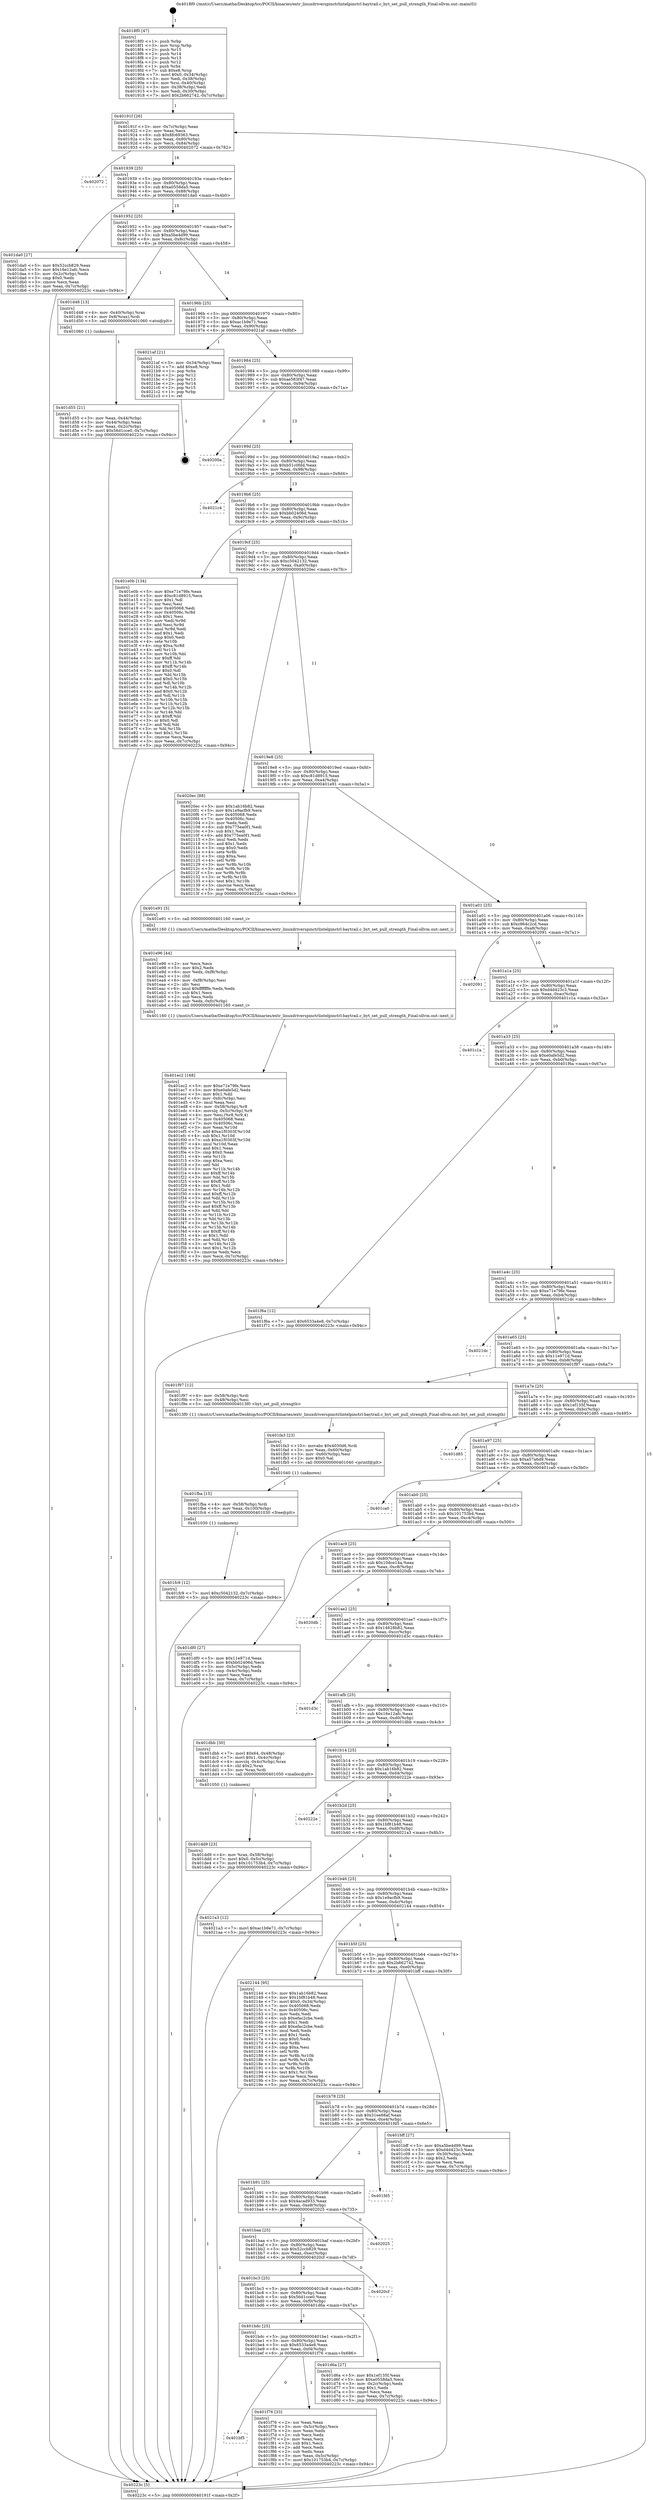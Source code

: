 digraph "0x4018f0" {
  label = "0x4018f0 (/mnt/c/Users/mathe/Desktop/tcc/POCII/binaries/extr_linuxdriverspinctrlintelpinctrl-baytrail.c_byt_set_pull_strength_Final-ollvm.out::main(0))"
  labelloc = "t"
  node[shape=record]

  Entry [label="",width=0.3,height=0.3,shape=circle,fillcolor=black,style=filled]
  "0x40191f" [label="{
     0x40191f [26]\l
     | [instrs]\l
     &nbsp;&nbsp;0x40191f \<+3\>: mov -0x7c(%rbp),%eax\l
     &nbsp;&nbsp;0x401922 \<+2\>: mov %eax,%ecx\l
     &nbsp;&nbsp;0x401924 \<+6\>: sub $0x8fc69363,%ecx\l
     &nbsp;&nbsp;0x40192a \<+3\>: mov %eax,-0x80(%rbp)\l
     &nbsp;&nbsp;0x40192d \<+6\>: mov %ecx,-0x84(%rbp)\l
     &nbsp;&nbsp;0x401933 \<+6\>: je 0000000000402072 \<main+0x782\>\l
  }"]
  "0x402072" [label="{
     0x402072\l
  }", style=dashed]
  "0x401939" [label="{
     0x401939 [25]\l
     | [instrs]\l
     &nbsp;&nbsp;0x401939 \<+5\>: jmp 000000000040193e \<main+0x4e\>\l
     &nbsp;&nbsp;0x40193e \<+3\>: mov -0x80(%rbp),%eax\l
     &nbsp;&nbsp;0x401941 \<+5\>: sub $0xa0558da5,%eax\l
     &nbsp;&nbsp;0x401946 \<+6\>: mov %eax,-0x88(%rbp)\l
     &nbsp;&nbsp;0x40194c \<+6\>: je 0000000000401da0 \<main+0x4b0\>\l
  }"]
  Exit [label="",width=0.3,height=0.3,shape=circle,fillcolor=black,style=filled,peripheries=2]
  "0x401da0" [label="{
     0x401da0 [27]\l
     | [instrs]\l
     &nbsp;&nbsp;0x401da0 \<+5\>: mov $0x52ccb829,%eax\l
     &nbsp;&nbsp;0x401da5 \<+5\>: mov $0x16e12afc,%ecx\l
     &nbsp;&nbsp;0x401daa \<+3\>: mov -0x2c(%rbp),%edx\l
     &nbsp;&nbsp;0x401dad \<+3\>: cmp $0x0,%edx\l
     &nbsp;&nbsp;0x401db0 \<+3\>: cmove %ecx,%eax\l
     &nbsp;&nbsp;0x401db3 \<+3\>: mov %eax,-0x7c(%rbp)\l
     &nbsp;&nbsp;0x401db6 \<+5\>: jmp 000000000040223c \<main+0x94c\>\l
  }"]
  "0x401952" [label="{
     0x401952 [25]\l
     | [instrs]\l
     &nbsp;&nbsp;0x401952 \<+5\>: jmp 0000000000401957 \<main+0x67\>\l
     &nbsp;&nbsp;0x401957 \<+3\>: mov -0x80(%rbp),%eax\l
     &nbsp;&nbsp;0x40195a \<+5\>: sub $0xa5be4d99,%eax\l
     &nbsp;&nbsp;0x40195f \<+6\>: mov %eax,-0x8c(%rbp)\l
     &nbsp;&nbsp;0x401965 \<+6\>: je 0000000000401d48 \<main+0x458\>\l
  }"]
  "0x401fc9" [label="{
     0x401fc9 [12]\l
     | [instrs]\l
     &nbsp;&nbsp;0x401fc9 \<+7\>: movl $0xc5042132,-0x7c(%rbp)\l
     &nbsp;&nbsp;0x401fd0 \<+5\>: jmp 000000000040223c \<main+0x94c\>\l
  }"]
  "0x401d48" [label="{
     0x401d48 [13]\l
     | [instrs]\l
     &nbsp;&nbsp;0x401d48 \<+4\>: mov -0x40(%rbp),%rax\l
     &nbsp;&nbsp;0x401d4c \<+4\>: mov 0x8(%rax),%rdi\l
     &nbsp;&nbsp;0x401d50 \<+5\>: call 0000000000401060 \<atoi@plt\>\l
     | [calls]\l
     &nbsp;&nbsp;0x401060 \{1\} (unknown)\l
  }"]
  "0x40196b" [label="{
     0x40196b [25]\l
     | [instrs]\l
     &nbsp;&nbsp;0x40196b \<+5\>: jmp 0000000000401970 \<main+0x80\>\l
     &nbsp;&nbsp;0x401970 \<+3\>: mov -0x80(%rbp),%eax\l
     &nbsp;&nbsp;0x401973 \<+5\>: sub $0xac1b9e71,%eax\l
     &nbsp;&nbsp;0x401978 \<+6\>: mov %eax,-0x90(%rbp)\l
     &nbsp;&nbsp;0x40197e \<+6\>: je 00000000004021af \<main+0x8bf\>\l
  }"]
  "0x401fba" [label="{
     0x401fba [15]\l
     | [instrs]\l
     &nbsp;&nbsp;0x401fba \<+4\>: mov -0x58(%rbp),%rdi\l
     &nbsp;&nbsp;0x401fbe \<+6\>: mov %eax,-0x100(%rbp)\l
     &nbsp;&nbsp;0x401fc4 \<+5\>: call 0000000000401030 \<free@plt\>\l
     | [calls]\l
     &nbsp;&nbsp;0x401030 \{1\} (unknown)\l
  }"]
  "0x4021af" [label="{
     0x4021af [21]\l
     | [instrs]\l
     &nbsp;&nbsp;0x4021af \<+3\>: mov -0x34(%rbp),%eax\l
     &nbsp;&nbsp;0x4021b2 \<+7\>: add $0xe8,%rsp\l
     &nbsp;&nbsp;0x4021b9 \<+1\>: pop %rbx\l
     &nbsp;&nbsp;0x4021ba \<+2\>: pop %r12\l
     &nbsp;&nbsp;0x4021bc \<+2\>: pop %r13\l
     &nbsp;&nbsp;0x4021be \<+2\>: pop %r14\l
     &nbsp;&nbsp;0x4021c0 \<+2\>: pop %r15\l
     &nbsp;&nbsp;0x4021c2 \<+1\>: pop %rbp\l
     &nbsp;&nbsp;0x4021c3 \<+1\>: ret\l
  }"]
  "0x401984" [label="{
     0x401984 [25]\l
     | [instrs]\l
     &nbsp;&nbsp;0x401984 \<+5\>: jmp 0000000000401989 \<main+0x99\>\l
     &nbsp;&nbsp;0x401989 \<+3\>: mov -0x80(%rbp),%eax\l
     &nbsp;&nbsp;0x40198c \<+5\>: sub $0xae583f47,%eax\l
     &nbsp;&nbsp;0x401991 \<+6\>: mov %eax,-0x94(%rbp)\l
     &nbsp;&nbsp;0x401997 \<+6\>: je 000000000040200a \<main+0x71a\>\l
  }"]
  "0x401fa3" [label="{
     0x401fa3 [23]\l
     | [instrs]\l
     &nbsp;&nbsp;0x401fa3 \<+10\>: movabs $0x4030d6,%rdi\l
     &nbsp;&nbsp;0x401fad \<+3\>: mov %eax,-0x60(%rbp)\l
     &nbsp;&nbsp;0x401fb0 \<+3\>: mov -0x60(%rbp),%esi\l
     &nbsp;&nbsp;0x401fb3 \<+2\>: mov $0x0,%al\l
     &nbsp;&nbsp;0x401fb5 \<+5\>: call 0000000000401040 \<printf@plt\>\l
     | [calls]\l
     &nbsp;&nbsp;0x401040 \{1\} (unknown)\l
  }"]
  "0x40200a" [label="{
     0x40200a\l
  }", style=dashed]
  "0x40199d" [label="{
     0x40199d [25]\l
     | [instrs]\l
     &nbsp;&nbsp;0x40199d \<+5\>: jmp 00000000004019a2 \<main+0xb2\>\l
     &nbsp;&nbsp;0x4019a2 \<+3\>: mov -0x80(%rbp),%eax\l
     &nbsp;&nbsp;0x4019a5 \<+5\>: sub $0xb51c0fdd,%eax\l
     &nbsp;&nbsp;0x4019aa \<+6\>: mov %eax,-0x98(%rbp)\l
     &nbsp;&nbsp;0x4019b0 \<+6\>: je 00000000004021c4 \<main+0x8d4\>\l
  }"]
  "0x401bf5" [label="{
     0x401bf5\l
  }", style=dashed]
  "0x4021c4" [label="{
     0x4021c4\l
  }", style=dashed]
  "0x4019b6" [label="{
     0x4019b6 [25]\l
     | [instrs]\l
     &nbsp;&nbsp;0x4019b6 \<+5\>: jmp 00000000004019bb \<main+0xcb\>\l
     &nbsp;&nbsp;0x4019bb \<+3\>: mov -0x80(%rbp),%eax\l
     &nbsp;&nbsp;0x4019be \<+5\>: sub $0xbb02406d,%eax\l
     &nbsp;&nbsp;0x4019c3 \<+6\>: mov %eax,-0x9c(%rbp)\l
     &nbsp;&nbsp;0x4019c9 \<+6\>: je 0000000000401e0b \<main+0x51b\>\l
  }"]
  "0x401f76" [label="{
     0x401f76 [33]\l
     | [instrs]\l
     &nbsp;&nbsp;0x401f76 \<+2\>: xor %eax,%eax\l
     &nbsp;&nbsp;0x401f78 \<+3\>: mov -0x5c(%rbp),%ecx\l
     &nbsp;&nbsp;0x401f7b \<+2\>: mov %eax,%edx\l
     &nbsp;&nbsp;0x401f7d \<+2\>: sub %ecx,%edx\l
     &nbsp;&nbsp;0x401f7f \<+2\>: mov %eax,%ecx\l
     &nbsp;&nbsp;0x401f81 \<+3\>: sub $0x1,%ecx\l
     &nbsp;&nbsp;0x401f84 \<+2\>: add %ecx,%edx\l
     &nbsp;&nbsp;0x401f86 \<+2\>: sub %edx,%eax\l
     &nbsp;&nbsp;0x401f88 \<+3\>: mov %eax,-0x5c(%rbp)\l
     &nbsp;&nbsp;0x401f8b \<+7\>: movl $0x101753b4,-0x7c(%rbp)\l
     &nbsp;&nbsp;0x401f92 \<+5\>: jmp 000000000040223c \<main+0x94c\>\l
  }"]
  "0x401e0b" [label="{
     0x401e0b [134]\l
     | [instrs]\l
     &nbsp;&nbsp;0x401e0b \<+5\>: mov $0xe71e79fe,%eax\l
     &nbsp;&nbsp;0x401e10 \<+5\>: mov $0xc81d8915,%ecx\l
     &nbsp;&nbsp;0x401e15 \<+2\>: mov $0x1,%dl\l
     &nbsp;&nbsp;0x401e17 \<+2\>: xor %esi,%esi\l
     &nbsp;&nbsp;0x401e19 \<+7\>: mov 0x405068,%edi\l
     &nbsp;&nbsp;0x401e20 \<+8\>: mov 0x40506c,%r8d\l
     &nbsp;&nbsp;0x401e28 \<+3\>: sub $0x1,%esi\l
     &nbsp;&nbsp;0x401e2b \<+3\>: mov %edi,%r9d\l
     &nbsp;&nbsp;0x401e2e \<+3\>: add %esi,%r9d\l
     &nbsp;&nbsp;0x401e31 \<+4\>: imul %r9d,%edi\l
     &nbsp;&nbsp;0x401e35 \<+3\>: and $0x1,%edi\l
     &nbsp;&nbsp;0x401e38 \<+3\>: cmp $0x0,%edi\l
     &nbsp;&nbsp;0x401e3b \<+4\>: sete %r10b\l
     &nbsp;&nbsp;0x401e3f \<+4\>: cmp $0xa,%r8d\l
     &nbsp;&nbsp;0x401e43 \<+4\>: setl %r11b\l
     &nbsp;&nbsp;0x401e47 \<+3\>: mov %r10b,%bl\l
     &nbsp;&nbsp;0x401e4a \<+3\>: xor $0xff,%bl\l
     &nbsp;&nbsp;0x401e4d \<+3\>: mov %r11b,%r14b\l
     &nbsp;&nbsp;0x401e50 \<+4\>: xor $0xff,%r14b\l
     &nbsp;&nbsp;0x401e54 \<+3\>: xor $0x0,%dl\l
     &nbsp;&nbsp;0x401e57 \<+3\>: mov %bl,%r15b\l
     &nbsp;&nbsp;0x401e5a \<+4\>: and $0x0,%r15b\l
     &nbsp;&nbsp;0x401e5e \<+3\>: and %dl,%r10b\l
     &nbsp;&nbsp;0x401e61 \<+3\>: mov %r14b,%r12b\l
     &nbsp;&nbsp;0x401e64 \<+4\>: and $0x0,%r12b\l
     &nbsp;&nbsp;0x401e68 \<+3\>: and %dl,%r11b\l
     &nbsp;&nbsp;0x401e6b \<+3\>: or %r10b,%r15b\l
     &nbsp;&nbsp;0x401e6e \<+3\>: or %r11b,%r12b\l
     &nbsp;&nbsp;0x401e71 \<+3\>: xor %r12b,%r15b\l
     &nbsp;&nbsp;0x401e74 \<+3\>: or %r14b,%bl\l
     &nbsp;&nbsp;0x401e77 \<+3\>: xor $0xff,%bl\l
     &nbsp;&nbsp;0x401e7a \<+3\>: or $0x0,%dl\l
     &nbsp;&nbsp;0x401e7d \<+2\>: and %dl,%bl\l
     &nbsp;&nbsp;0x401e7f \<+3\>: or %bl,%r15b\l
     &nbsp;&nbsp;0x401e82 \<+4\>: test $0x1,%r15b\l
     &nbsp;&nbsp;0x401e86 \<+3\>: cmovne %ecx,%eax\l
     &nbsp;&nbsp;0x401e89 \<+3\>: mov %eax,-0x7c(%rbp)\l
     &nbsp;&nbsp;0x401e8c \<+5\>: jmp 000000000040223c \<main+0x94c\>\l
  }"]
  "0x4019cf" [label="{
     0x4019cf [25]\l
     | [instrs]\l
     &nbsp;&nbsp;0x4019cf \<+5\>: jmp 00000000004019d4 \<main+0xe4\>\l
     &nbsp;&nbsp;0x4019d4 \<+3\>: mov -0x80(%rbp),%eax\l
     &nbsp;&nbsp;0x4019d7 \<+5\>: sub $0xc5042132,%eax\l
     &nbsp;&nbsp;0x4019dc \<+6\>: mov %eax,-0xa0(%rbp)\l
     &nbsp;&nbsp;0x4019e2 \<+6\>: je 00000000004020ec \<main+0x7fc\>\l
  }"]
  "0x401ec2" [label="{
     0x401ec2 [168]\l
     | [instrs]\l
     &nbsp;&nbsp;0x401ec2 \<+5\>: mov $0xe71e79fe,%ecx\l
     &nbsp;&nbsp;0x401ec7 \<+5\>: mov $0xe0afe5d2,%edx\l
     &nbsp;&nbsp;0x401ecc \<+3\>: mov $0x1,%dil\l
     &nbsp;&nbsp;0x401ecf \<+6\>: mov -0xfc(%rbp),%esi\l
     &nbsp;&nbsp;0x401ed5 \<+3\>: imul %eax,%esi\l
     &nbsp;&nbsp;0x401ed8 \<+4\>: mov -0x58(%rbp),%r8\l
     &nbsp;&nbsp;0x401edc \<+4\>: movslq -0x5c(%rbp),%r9\l
     &nbsp;&nbsp;0x401ee0 \<+4\>: mov %esi,(%r8,%r9,4)\l
     &nbsp;&nbsp;0x401ee4 \<+7\>: mov 0x405068,%eax\l
     &nbsp;&nbsp;0x401eeb \<+7\>: mov 0x40506c,%esi\l
     &nbsp;&nbsp;0x401ef2 \<+3\>: mov %eax,%r10d\l
     &nbsp;&nbsp;0x401ef5 \<+7\>: add $0xa1f0303f,%r10d\l
     &nbsp;&nbsp;0x401efc \<+4\>: sub $0x1,%r10d\l
     &nbsp;&nbsp;0x401f00 \<+7\>: sub $0xa1f0303f,%r10d\l
     &nbsp;&nbsp;0x401f07 \<+4\>: imul %r10d,%eax\l
     &nbsp;&nbsp;0x401f0b \<+3\>: and $0x1,%eax\l
     &nbsp;&nbsp;0x401f0e \<+3\>: cmp $0x0,%eax\l
     &nbsp;&nbsp;0x401f11 \<+4\>: sete %r11b\l
     &nbsp;&nbsp;0x401f15 \<+3\>: cmp $0xa,%esi\l
     &nbsp;&nbsp;0x401f18 \<+3\>: setl %bl\l
     &nbsp;&nbsp;0x401f1b \<+3\>: mov %r11b,%r14b\l
     &nbsp;&nbsp;0x401f1e \<+4\>: xor $0xff,%r14b\l
     &nbsp;&nbsp;0x401f22 \<+3\>: mov %bl,%r15b\l
     &nbsp;&nbsp;0x401f25 \<+4\>: xor $0xff,%r15b\l
     &nbsp;&nbsp;0x401f29 \<+4\>: xor $0x1,%dil\l
     &nbsp;&nbsp;0x401f2d \<+3\>: mov %r14b,%r12b\l
     &nbsp;&nbsp;0x401f30 \<+4\>: and $0xff,%r12b\l
     &nbsp;&nbsp;0x401f34 \<+3\>: and %dil,%r11b\l
     &nbsp;&nbsp;0x401f37 \<+3\>: mov %r15b,%r13b\l
     &nbsp;&nbsp;0x401f3a \<+4\>: and $0xff,%r13b\l
     &nbsp;&nbsp;0x401f3e \<+3\>: and %dil,%bl\l
     &nbsp;&nbsp;0x401f41 \<+3\>: or %r11b,%r12b\l
     &nbsp;&nbsp;0x401f44 \<+3\>: or %bl,%r13b\l
     &nbsp;&nbsp;0x401f47 \<+3\>: xor %r13b,%r12b\l
     &nbsp;&nbsp;0x401f4a \<+3\>: or %r15b,%r14b\l
     &nbsp;&nbsp;0x401f4d \<+4\>: xor $0xff,%r14b\l
     &nbsp;&nbsp;0x401f51 \<+4\>: or $0x1,%dil\l
     &nbsp;&nbsp;0x401f55 \<+3\>: and %dil,%r14b\l
     &nbsp;&nbsp;0x401f58 \<+3\>: or %r14b,%r12b\l
     &nbsp;&nbsp;0x401f5b \<+4\>: test $0x1,%r12b\l
     &nbsp;&nbsp;0x401f5f \<+3\>: cmovne %edx,%ecx\l
     &nbsp;&nbsp;0x401f62 \<+3\>: mov %ecx,-0x7c(%rbp)\l
     &nbsp;&nbsp;0x401f65 \<+5\>: jmp 000000000040223c \<main+0x94c\>\l
  }"]
  "0x4020ec" [label="{
     0x4020ec [88]\l
     | [instrs]\l
     &nbsp;&nbsp;0x4020ec \<+5\>: mov $0x1ab16b82,%eax\l
     &nbsp;&nbsp;0x4020f1 \<+5\>: mov $0x1e9acfb9,%ecx\l
     &nbsp;&nbsp;0x4020f6 \<+7\>: mov 0x405068,%edx\l
     &nbsp;&nbsp;0x4020fd \<+7\>: mov 0x40506c,%esi\l
     &nbsp;&nbsp;0x402104 \<+2\>: mov %edx,%edi\l
     &nbsp;&nbsp;0x402106 \<+6\>: sub $0x775ea0f1,%edi\l
     &nbsp;&nbsp;0x40210c \<+3\>: sub $0x1,%edi\l
     &nbsp;&nbsp;0x40210f \<+6\>: add $0x775ea0f1,%edi\l
     &nbsp;&nbsp;0x402115 \<+3\>: imul %edi,%edx\l
     &nbsp;&nbsp;0x402118 \<+3\>: and $0x1,%edx\l
     &nbsp;&nbsp;0x40211b \<+3\>: cmp $0x0,%edx\l
     &nbsp;&nbsp;0x40211e \<+4\>: sete %r8b\l
     &nbsp;&nbsp;0x402122 \<+3\>: cmp $0xa,%esi\l
     &nbsp;&nbsp;0x402125 \<+4\>: setl %r9b\l
     &nbsp;&nbsp;0x402129 \<+3\>: mov %r8b,%r10b\l
     &nbsp;&nbsp;0x40212c \<+3\>: and %r9b,%r10b\l
     &nbsp;&nbsp;0x40212f \<+3\>: xor %r9b,%r8b\l
     &nbsp;&nbsp;0x402132 \<+3\>: or %r8b,%r10b\l
     &nbsp;&nbsp;0x402135 \<+4\>: test $0x1,%r10b\l
     &nbsp;&nbsp;0x402139 \<+3\>: cmovne %ecx,%eax\l
     &nbsp;&nbsp;0x40213c \<+3\>: mov %eax,-0x7c(%rbp)\l
     &nbsp;&nbsp;0x40213f \<+5\>: jmp 000000000040223c \<main+0x94c\>\l
  }"]
  "0x4019e8" [label="{
     0x4019e8 [25]\l
     | [instrs]\l
     &nbsp;&nbsp;0x4019e8 \<+5\>: jmp 00000000004019ed \<main+0xfd\>\l
     &nbsp;&nbsp;0x4019ed \<+3\>: mov -0x80(%rbp),%eax\l
     &nbsp;&nbsp;0x4019f0 \<+5\>: sub $0xc81d8915,%eax\l
     &nbsp;&nbsp;0x4019f5 \<+6\>: mov %eax,-0xa4(%rbp)\l
     &nbsp;&nbsp;0x4019fb \<+6\>: je 0000000000401e91 \<main+0x5a1\>\l
  }"]
  "0x401e96" [label="{
     0x401e96 [44]\l
     | [instrs]\l
     &nbsp;&nbsp;0x401e96 \<+2\>: xor %ecx,%ecx\l
     &nbsp;&nbsp;0x401e98 \<+5\>: mov $0x2,%edx\l
     &nbsp;&nbsp;0x401e9d \<+6\>: mov %edx,-0xf8(%rbp)\l
     &nbsp;&nbsp;0x401ea3 \<+1\>: cltd\l
     &nbsp;&nbsp;0x401ea4 \<+6\>: mov -0xf8(%rbp),%esi\l
     &nbsp;&nbsp;0x401eaa \<+2\>: idiv %esi\l
     &nbsp;&nbsp;0x401eac \<+6\>: imul $0xfffffffe,%edx,%edx\l
     &nbsp;&nbsp;0x401eb2 \<+3\>: sub $0x1,%ecx\l
     &nbsp;&nbsp;0x401eb5 \<+2\>: sub %ecx,%edx\l
     &nbsp;&nbsp;0x401eb7 \<+6\>: mov %edx,-0xfc(%rbp)\l
     &nbsp;&nbsp;0x401ebd \<+5\>: call 0000000000401160 \<next_i\>\l
     | [calls]\l
     &nbsp;&nbsp;0x401160 \{1\} (/mnt/c/Users/mathe/Desktop/tcc/POCII/binaries/extr_linuxdriverspinctrlintelpinctrl-baytrail.c_byt_set_pull_strength_Final-ollvm.out::next_i)\l
  }"]
  "0x401e91" [label="{
     0x401e91 [5]\l
     | [instrs]\l
     &nbsp;&nbsp;0x401e91 \<+5\>: call 0000000000401160 \<next_i\>\l
     | [calls]\l
     &nbsp;&nbsp;0x401160 \{1\} (/mnt/c/Users/mathe/Desktop/tcc/POCII/binaries/extr_linuxdriverspinctrlintelpinctrl-baytrail.c_byt_set_pull_strength_Final-ollvm.out::next_i)\l
  }"]
  "0x401a01" [label="{
     0x401a01 [25]\l
     | [instrs]\l
     &nbsp;&nbsp;0x401a01 \<+5\>: jmp 0000000000401a06 \<main+0x116\>\l
     &nbsp;&nbsp;0x401a06 \<+3\>: mov -0x80(%rbp),%eax\l
     &nbsp;&nbsp;0x401a09 \<+5\>: sub $0xc964c2cd,%eax\l
     &nbsp;&nbsp;0x401a0e \<+6\>: mov %eax,-0xa8(%rbp)\l
     &nbsp;&nbsp;0x401a14 \<+6\>: je 0000000000402091 \<main+0x7a1\>\l
  }"]
  "0x401dd9" [label="{
     0x401dd9 [23]\l
     | [instrs]\l
     &nbsp;&nbsp;0x401dd9 \<+4\>: mov %rax,-0x58(%rbp)\l
     &nbsp;&nbsp;0x401ddd \<+7\>: movl $0x0,-0x5c(%rbp)\l
     &nbsp;&nbsp;0x401de4 \<+7\>: movl $0x101753b4,-0x7c(%rbp)\l
     &nbsp;&nbsp;0x401deb \<+5\>: jmp 000000000040223c \<main+0x94c\>\l
  }"]
  "0x402091" [label="{
     0x402091\l
  }", style=dashed]
  "0x401a1a" [label="{
     0x401a1a [25]\l
     | [instrs]\l
     &nbsp;&nbsp;0x401a1a \<+5\>: jmp 0000000000401a1f \<main+0x12f\>\l
     &nbsp;&nbsp;0x401a1f \<+3\>: mov -0x80(%rbp),%eax\l
     &nbsp;&nbsp;0x401a22 \<+5\>: sub $0xd4d423c3,%eax\l
     &nbsp;&nbsp;0x401a27 \<+6\>: mov %eax,-0xac(%rbp)\l
     &nbsp;&nbsp;0x401a2d \<+6\>: je 0000000000401c1a \<main+0x32a\>\l
  }"]
  "0x401bdc" [label="{
     0x401bdc [25]\l
     | [instrs]\l
     &nbsp;&nbsp;0x401bdc \<+5\>: jmp 0000000000401be1 \<main+0x2f1\>\l
     &nbsp;&nbsp;0x401be1 \<+3\>: mov -0x80(%rbp),%eax\l
     &nbsp;&nbsp;0x401be4 \<+5\>: sub $0x6533a4e8,%eax\l
     &nbsp;&nbsp;0x401be9 \<+6\>: mov %eax,-0xf4(%rbp)\l
     &nbsp;&nbsp;0x401bef \<+6\>: je 0000000000401f76 \<main+0x686\>\l
  }"]
  "0x401c1a" [label="{
     0x401c1a\l
  }", style=dashed]
  "0x401a33" [label="{
     0x401a33 [25]\l
     | [instrs]\l
     &nbsp;&nbsp;0x401a33 \<+5\>: jmp 0000000000401a38 \<main+0x148\>\l
     &nbsp;&nbsp;0x401a38 \<+3\>: mov -0x80(%rbp),%eax\l
     &nbsp;&nbsp;0x401a3b \<+5\>: sub $0xe0afe5d2,%eax\l
     &nbsp;&nbsp;0x401a40 \<+6\>: mov %eax,-0xb0(%rbp)\l
     &nbsp;&nbsp;0x401a46 \<+6\>: je 0000000000401f6a \<main+0x67a\>\l
  }"]
  "0x401d6a" [label="{
     0x401d6a [27]\l
     | [instrs]\l
     &nbsp;&nbsp;0x401d6a \<+5\>: mov $0x1ef135f,%eax\l
     &nbsp;&nbsp;0x401d6f \<+5\>: mov $0xa0558da5,%ecx\l
     &nbsp;&nbsp;0x401d74 \<+3\>: mov -0x2c(%rbp),%edx\l
     &nbsp;&nbsp;0x401d77 \<+3\>: cmp $0x1,%edx\l
     &nbsp;&nbsp;0x401d7a \<+3\>: cmovl %ecx,%eax\l
     &nbsp;&nbsp;0x401d7d \<+3\>: mov %eax,-0x7c(%rbp)\l
     &nbsp;&nbsp;0x401d80 \<+5\>: jmp 000000000040223c \<main+0x94c\>\l
  }"]
  "0x401f6a" [label="{
     0x401f6a [12]\l
     | [instrs]\l
     &nbsp;&nbsp;0x401f6a \<+7\>: movl $0x6533a4e8,-0x7c(%rbp)\l
     &nbsp;&nbsp;0x401f71 \<+5\>: jmp 000000000040223c \<main+0x94c\>\l
  }"]
  "0x401a4c" [label="{
     0x401a4c [25]\l
     | [instrs]\l
     &nbsp;&nbsp;0x401a4c \<+5\>: jmp 0000000000401a51 \<main+0x161\>\l
     &nbsp;&nbsp;0x401a51 \<+3\>: mov -0x80(%rbp),%eax\l
     &nbsp;&nbsp;0x401a54 \<+5\>: sub $0xe71e79fe,%eax\l
     &nbsp;&nbsp;0x401a59 \<+6\>: mov %eax,-0xb4(%rbp)\l
     &nbsp;&nbsp;0x401a5f \<+6\>: je 00000000004021dc \<main+0x8ec\>\l
  }"]
  "0x401bc3" [label="{
     0x401bc3 [25]\l
     | [instrs]\l
     &nbsp;&nbsp;0x401bc3 \<+5\>: jmp 0000000000401bc8 \<main+0x2d8\>\l
     &nbsp;&nbsp;0x401bc8 \<+3\>: mov -0x80(%rbp),%eax\l
     &nbsp;&nbsp;0x401bcb \<+5\>: sub $0x56d1cce0,%eax\l
     &nbsp;&nbsp;0x401bd0 \<+6\>: mov %eax,-0xf0(%rbp)\l
     &nbsp;&nbsp;0x401bd6 \<+6\>: je 0000000000401d6a \<main+0x47a\>\l
  }"]
  "0x4021dc" [label="{
     0x4021dc\l
  }", style=dashed]
  "0x401a65" [label="{
     0x401a65 [25]\l
     | [instrs]\l
     &nbsp;&nbsp;0x401a65 \<+5\>: jmp 0000000000401a6a \<main+0x17a\>\l
     &nbsp;&nbsp;0x401a6a \<+3\>: mov -0x80(%rbp),%eax\l
     &nbsp;&nbsp;0x401a6d \<+5\>: sub $0x11e971d,%eax\l
     &nbsp;&nbsp;0x401a72 \<+6\>: mov %eax,-0xb8(%rbp)\l
     &nbsp;&nbsp;0x401a78 \<+6\>: je 0000000000401f97 \<main+0x6a7\>\l
  }"]
  "0x4020cf" [label="{
     0x4020cf\l
  }", style=dashed]
  "0x401f97" [label="{
     0x401f97 [12]\l
     | [instrs]\l
     &nbsp;&nbsp;0x401f97 \<+4\>: mov -0x58(%rbp),%rdi\l
     &nbsp;&nbsp;0x401f9b \<+3\>: mov -0x48(%rbp),%esi\l
     &nbsp;&nbsp;0x401f9e \<+5\>: call 00000000004013f0 \<byt_set_pull_strength\>\l
     | [calls]\l
     &nbsp;&nbsp;0x4013f0 \{1\} (/mnt/c/Users/mathe/Desktop/tcc/POCII/binaries/extr_linuxdriverspinctrlintelpinctrl-baytrail.c_byt_set_pull_strength_Final-ollvm.out::byt_set_pull_strength)\l
  }"]
  "0x401a7e" [label="{
     0x401a7e [25]\l
     | [instrs]\l
     &nbsp;&nbsp;0x401a7e \<+5\>: jmp 0000000000401a83 \<main+0x193\>\l
     &nbsp;&nbsp;0x401a83 \<+3\>: mov -0x80(%rbp),%eax\l
     &nbsp;&nbsp;0x401a86 \<+5\>: sub $0x1ef135f,%eax\l
     &nbsp;&nbsp;0x401a8b \<+6\>: mov %eax,-0xbc(%rbp)\l
     &nbsp;&nbsp;0x401a91 \<+6\>: je 0000000000401d85 \<main+0x495\>\l
  }"]
  "0x401baa" [label="{
     0x401baa [25]\l
     | [instrs]\l
     &nbsp;&nbsp;0x401baa \<+5\>: jmp 0000000000401baf \<main+0x2bf\>\l
     &nbsp;&nbsp;0x401baf \<+3\>: mov -0x80(%rbp),%eax\l
     &nbsp;&nbsp;0x401bb2 \<+5\>: sub $0x52ccb829,%eax\l
     &nbsp;&nbsp;0x401bb7 \<+6\>: mov %eax,-0xec(%rbp)\l
     &nbsp;&nbsp;0x401bbd \<+6\>: je 00000000004020cf \<main+0x7df\>\l
  }"]
  "0x401d85" [label="{
     0x401d85\l
  }", style=dashed]
  "0x401a97" [label="{
     0x401a97 [25]\l
     | [instrs]\l
     &nbsp;&nbsp;0x401a97 \<+5\>: jmp 0000000000401a9c \<main+0x1ac\>\l
     &nbsp;&nbsp;0x401a9c \<+3\>: mov -0x80(%rbp),%eax\l
     &nbsp;&nbsp;0x401a9f \<+5\>: sub $0xa57a6d9,%eax\l
     &nbsp;&nbsp;0x401aa4 \<+6\>: mov %eax,-0xc0(%rbp)\l
     &nbsp;&nbsp;0x401aaa \<+6\>: je 0000000000401ca0 \<main+0x3b0\>\l
  }"]
  "0x402025" [label="{
     0x402025\l
  }", style=dashed]
  "0x401ca0" [label="{
     0x401ca0\l
  }", style=dashed]
  "0x401ab0" [label="{
     0x401ab0 [25]\l
     | [instrs]\l
     &nbsp;&nbsp;0x401ab0 \<+5\>: jmp 0000000000401ab5 \<main+0x1c5\>\l
     &nbsp;&nbsp;0x401ab5 \<+3\>: mov -0x80(%rbp),%eax\l
     &nbsp;&nbsp;0x401ab8 \<+5\>: sub $0x101753b4,%eax\l
     &nbsp;&nbsp;0x401abd \<+6\>: mov %eax,-0xc4(%rbp)\l
     &nbsp;&nbsp;0x401ac3 \<+6\>: je 0000000000401df0 \<main+0x500\>\l
  }"]
  "0x401b91" [label="{
     0x401b91 [25]\l
     | [instrs]\l
     &nbsp;&nbsp;0x401b91 \<+5\>: jmp 0000000000401b96 \<main+0x2a6\>\l
     &nbsp;&nbsp;0x401b96 \<+3\>: mov -0x80(%rbp),%eax\l
     &nbsp;&nbsp;0x401b99 \<+5\>: sub $0x4acad933,%eax\l
     &nbsp;&nbsp;0x401b9e \<+6\>: mov %eax,-0xe8(%rbp)\l
     &nbsp;&nbsp;0x401ba4 \<+6\>: je 0000000000402025 \<main+0x735\>\l
  }"]
  "0x401df0" [label="{
     0x401df0 [27]\l
     | [instrs]\l
     &nbsp;&nbsp;0x401df0 \<+5\>: mov $0x11e971d,%eax\l
     &nbsp;&nbsp;0x401df5 \<+5\>: mov $0xbb02406d,%ecx\l
     &nbsp;&nbsp;0x401dfa \<+3\>: mov -0x5c(%rbp),%edx\l
     &nbsp;&nbsp;0x401dfd \<+3\>: cmp -0x4c(%rbp),%edx\l
     &nbsp;&nbsp;0x401e00 \<+3\>: cmovl %ecx,%eax\l
     &nbsp;&nbsp;0x401e03 \<+3\>: mov %eax,-0x7c(%rbp)\l
     &nbsp;&nbsp;0x401e06 \<+5\>: jmp 000000000040223c \<main+0x94c\>\l
  }"]
  "0x401ac9" [label="{
     0x401ac9 [25]\l
     | [instrs]\l
     &nbsp;&nbsp;0x401ac9 \<+5\>: jmp 0000000000401ace \<main+0x1de\>\l
     &nbsp;&nbsp;0x401ace \<+3\>: mov -0x80(%rbp),%eax\l
     &nbsp;&nbsp;0x401ad1 \<+5\>: sub $0x10dce14a,%eax\l
     &nbsp;&nbsp;0x401ad6 \<+6\>: mov %eax,-0xc8(%rbp)\l
     &nbsp;&nbsp;0x401adc \<+6\>: je 00000000004020db \<main+0x7eb\>\l
  }"]
  "0x401fd5" [label="{
     0x401fd5\l
  }", style=dashed]
  "0x4020db" [label="{
     0x4020db\l
  }", style=dashed]
  "0x401ae2" [label="{
     0x401ae2 [25]\l
     | [instrs]\l
     &nbsp;&nbsp;0x401ae2 \<+5\>: jmp 0000000000401ae7 \<main+0x1f7\>\l
     &nbsp;&nbsp;0x401ae7 \<+3\>: mov -0x80(%rbp),%eax\l
     &nbsp;&nbsp;0x401aea \<+5\>: sub $0x14628b82,%eax\l
     &nbsp;&nbsp;0x401aef \<+6\>: mov %eax,-0xcc(%rbp)\l
     &nbsp;&nbsp;0x401af5 \<+6\>: je 0000000000401d3c \<main+0x44c\>\l
  }"]
  "0x401d55" [label="{
     0x401d55 [21]\l
     | [instrs]\l
     &nbsp;&nbsp;0x401d55 \<+3\>: mov %eax,-0x44(%rbp)\l
     &nbsp;&nbsp;0x401d58 \<+3\>: mov -0x44(%rbp),%eax\l
     &nbsp;&nbsp;0x401d5b \<+3\>: mov %eax,-0x2c(%rbp)\l
     &nbsp;&nbsp;0x401d5e \<+7\>: movl $0x56d1cce0,-0x7c(%rbp)\l
     &nbsp;&nbsp;0x401d65 \<+5\>: jmp 000000000040223c \<main+0x94c\>\l
  }"]
  "0x401d3c" [label="{
     0x401d3c\l
  }", style=dashed]
  "0x401afb" [label="{
     0x401afb [25]\l
     | [instrs]\l
     &nbsp;&nbsp;0x401afb \<+5\>: jmp 0000000000401b00 \<main+0x210\>\l
     &nbsp;&nbsp;0x401b00 \<+3\>: mov -0x80(%rbp),%eax\l
     &nbsp;&nbsp;0x401b03 \<+5\>: sub $0x16e12afc,%eax\l
     &nbsp;&nbsp;0x401b08 \<+6\>: mov %eax,-0xd0(%rbp)\l
     &nbsp;&nbsp;0x401b0e \<+6\>: je 0000000000401dbb \<main+0x4cb\>\l
  }"]
  "0x4018f0" [label="{
     0x4018f0 [47]\l
     | [instrs]\l
     &nbsp;&nbsp;0x4018f0 \<+1\>: push %rbp\l
     &nbsp;&nbsp;0x4018f1 \<+3\>: mov %rsp,%rbp\l
     &nbsp;&nbsp;0x4018f4 \<+2\>: push %r15\l
     &nbsp;&nbsp;0x4018f6 \<+2\>: push %r14\l
     &nbsp;&nbsp;0x4018f8 \<+2\>: push %r13\l
     &nbsp;&nbsp;0x4018fa \<+2\>: push %r12\l
     &nbsp;&nbsp;0x4018fc \<+1\>: push %rbx\l
     &nbsp;&nbsp;0x4018fd \<+7\>: sub $0xe8,%rsp\l
     &nbsp;&nbsp;0x401904 \<+7\>: movl $0x0,-0x34(%rbp)\l
     &nbsp;&nbsp;0x40190b \<+3\>: mov %edi,-0x38(%rbp)\l
     &nbsp;&nbsp;0x40190e \<+4\>: mov %rsi,-0x40(%rbp)\l
     &nbsp;&nbsp;0x401912 \<+3\>: mov -0x38(%rbp),%edi\l
     &nbsp;&nbsp;0x401915 \<+3\>: mov %edi,-0x30(%rbp)\l
     &nbsp;&nbsp;0x401918 \<+7\>: movl $0x2b662742,-0x7c(%rbp)\l
  }"]
  "0x401dbb" [label="{
     0x401dbb [30]\l
     | [instrs]\l
     &nbsp;&nbsp;0x401dbb \<+7\>: movl $0x64,-0x48(%rbp)\l
     &nbsp;&nbsp;0x401dc2 \<+7\>: movl $0x1,-0x4c(%rbp)\l
     &nbsp;&nbsp;0x401dc9 \<+4\>: movslq -0x4c(%rbp),%rax\l
     &nbsp;&nbsp;0x401dcd \<+4\>: shl $0x2,%rax\l
     &nbsp;&nbsp;0x401dd1 \<+3\>: mov %rax,%rdi\l
     &nbsp;&nbsp;0x401dd4 \<+5\>: call 0000000000401050 \<malloc@plt\>\l
     | [calls]\l
     &nbsp;&nbsp;0x401050 \{1\} (unknown)\l
  }"]
  "0x401b14" [label="{
     0x401b14 [25]\l
     | [instrs]\l
     &nbsp;&nbsp;0x401b14 \<+5\>: jmp 0000000000401b19 \<main+0x229\>\l
     &nbsp;&nbsp;0x401b19 \<+3\>: mov -0x80(%rbp),%eax\l
     &nbsp;&nbsp;0x401b1c \<+5\>: sub $0x1ab16b82,%eax\l
     &nbsp;&nbsp;0x401b21 \<+6\>: mov %eax,-0xd4(%rbp)\l
     &nbsp;&nbsp;0x401b27 \<+6\>: je 000000000040222e \<main+0x93e\>\l
  }"]
  "0x40223c" [label="{
     0x40223c [5]\l
     | [instrs]\l
     &nbsp;&nbsp;0x40223c \<+5\>: jmp 000000000040191f \<main+0x2f\>\l
  }"]
  "0x40222e" [label="{
     0x40222e\l
  }", style=dashed]
  "0x401b2d" [label="{
     0x401b2d [25]\l
     | [instrs]\l
     &nbsp;&nbsp;0x401b2d \<+5\>: jmp 0000000000401b32 \<main+0x242\>\l
     &nbsp;&nbsp;0x401b32 \<+3\>: mov -0x80(%rbp),%eax\l
     &nbsp;&nbsp;0x401b35 \<+5\>: sub $0x1bf81b48,%eax\l
     &nbsp;&nbsp;0x401b3a \<+6\>: mov %eax,-0xd8(%rbp)\l
     &nbsp;&nbsp;0x401b40 \<+6\>: je 00000000004021a3 \<main+0x8b3\>\l
  }"]
  "0x401b78" [label="{
     0x401b78 [25]\l
     | [instrs]\l
     &nbsp;&nbsp;0x401b78 \<+5\>: jmp 0000000000401b7d \<main+0x28d\>\l
     &nbsp;&nbsp;0x401b7d \<+3\>: mov -0x80(%rbp),%eax\l
     &nbsp;&nbsp;0x401b80 \<+5\>: sub $0x31ee68af,%eax\l
     &nbsp;&nbsp;0x401b85 \<+6\>: mov %eax,-0xe4(%rbp)\l
     &nbsp;&nbsp;0x401b8b \<+6\>: je 0000000000401fd5 \<main+0x6e5\>\l
  }"]
  "0x4021a3" [label="{
     0x4021a3 [12]\l
     | [instrs]\l
     &nbsp;&nbsp;0x4021a3 \<+7\>: movl $0xac1b9e71,-0x7c(%rbp)\l
     &nbsp;&nbsp;0x4021aa \<+5\>: jmp 000000000040223c \<main+0x94c\>\l
  }"]
  "0x401b46" [label="{
     0x401b46 [25]\l
     | [instrs]\l
     &nbsp;&nbsp;0x401b46 \<+5\>: jmp 0000000000401b4b \<main+0x25b\>\l
     &nbsp;&nbsp;0x401b4b \<+3\>: mov -0x80(%rbp),%eax\l
     &nbsp;&nbsp;0x401b4e \<+5\>: sub $0x1e9acfb9,%eax\l
     &nbsp;&nbsp;0x401b53 \<+6\>: mov %eax,-0xdc(%rbp)\l
     &nbsp;&nbsp;0x401b59 \<+6\>: je 0000000000402144 \<main+0x854\>\l
  }"]
  "0x401bff" [label="{
     0x401bff [27]\l
     | [instrs]\l
     &nbsp;&nbsp;0x401bff \<+5\>: mov $0xa5be4d99,%eax\l
     &nbsp;&nbsp;0x401c04 \<+5\>: mov $0xd4d423c3,%ecx\l
     &nbsp;&nbsp;0x401c09 \<+3\>: mov -0x30(%rbp),%edx\l
     &nbsp;&nbsp;0x401c0c \<+3\>: cmp $0x2,%edx\l
     &nbsp;&nbsp;0x401c0f \<+3\>: cmovne %ecx,%eax\l
     &nbsp;&nbsp;0x401c12 \<+3\>: mov %eax,-0x7c(%rbp)\l
     &nbsp;&nbsp;0x401c15 \<+5\>: jmp 000000000040223c \<main+0x94c\>\l
  }"]
  "0x402144" [label="{
     0x402144 [95]\l
     | [instrs]\l
     &nbsp;&nbsp;0x402144 \<+5\>: mov $0x1ab16b82,%eax\l
     &nbsp;&nbsp;0x402149 \<+5\>: mov $0x1bf81b48,%ecx\l
     &nbsp;&nbsp;0x40214e \<+7\>: movl $0x0,-0x34(%rbp)\l
     &nbsp;&nbsp;0x402155 \<+7\>: mov 0x405068,%edx\l
     &nbsp;&nbsp;0x40215c \<+7\>: mov 0x40506c,%esi\l
     &nbsp;&nbsp;0x402163 \<+2\>: mov %edx,%edi\l
     &nbsp;&nbsp;0x402165 \<+6\>: sub $0xefac2cbe,%edi\l
     &nbsp;&nbsp;0x40216b \<+3\>: sub $0x1,%edi\l
     &nbsp;&nbsp;0x40216e \<+6\>: add $0xefac2cbe,%edi\l
     &nbsp;&nbsp;0x402174 \<+3\>: imul %edi,%edx\l
     &nbsp;&nbsp;0x402177 \<+3\>: and $0x1,%edx\l
     &nbsp;&nbsp;0x40217a \<+3\>: cmp $0x0,%edx\l
     &nbsp;&nbsp;0x40217d \<+4\>: sete %r8b\l
     &nbsp;&nbsp;0x402181 \<+3\>: cmp $0xa,%esi\l
     &nbsp;&nbsp;0x402184 \<+4\>: setl %r9b\l
     &nbsp;&nbsp;0x402188 \<+3\>: mov %r8b,%r10b\l
     &nbsp;&nbsp;0x40218b \<+3\>: and %r9b,%r10b\l
     &nbsp;&nbsp;0x40218e \<+3\>: xor %r9b,%r8b\l
     &nbsp;&nbsp;0x402191 \<+3\>: or %r8b,%r10b\l
     &nbsp;&nbsp;0x402194 \<+4\>: test $0x1,%r10b\l
     &nbsp;&nbsp;0x402198 \<+3\>: cmovne %ecx,%eax\l
     &nbsp;&nbsp;0x40219b \<+3\>: mov %eax,-0x7c(%rbp)\l
     &nbsp;&nbsp;0x40219e \<+5\>: jmp 000000000040223c \<main+0x94c\>\l
  }"]
  "0x401b5f" [label="{
     0x401b5f [25]\l
     | [instrs]\l
     &nbsp;&nbsp;0x401b5f \<+5\>: jmp 0000000000401b64 \<main+0x274\>\l
     &nbsp;&nbsp;0x401b64 \<+3\>: mov -0x80(%rbp),%eax\l
     &nbsp;&nbsp;0x401b67 \<+5\>: sub $0x2b662742,%eax\l
     &nbsp;&nbsp;0x401b6c \<+6\>: mov %eax,-0xe0(%rbp)\l
     &nbsp;&nbsp;0x401b72 \<+6\>: je 0000000000401bff \<main+0x30f\>\l
  }"]
  Entry -> "0x4018f0" [label=" 1"]
  "0x40191f" -> "0x402072" [label=" 0"]
  "0x40191f" -> "0x401939" [label=" 16"]
  "0x4021af" -> Exit [label=" 1"]
  "0x401939" -> "0x401da0" [label=" 1"]
  "0x401939" -> "0x401952" [label=" 15"]
  "0x4021a3" -> "0x40223c" [label=" 1"]
  "0x401952" -> "0x401d48" [label=" 1"]
  "0x401952" -> "0x40196b" [label=" 14"]
  "0x402144" -> "0x40223c" [label=" 1"]
  "0x40196b" -> "0x4021af" [label=" 1"]
  "0x40196b" -> "0x401984" [label=" 13"]
  "0x4020ec" -> "0x40223c" [label=" 1"]
  "0x401984" -> "0x40200a" [label=" 0"]
  "0x401984" -> "0x40199d" [label=" 13"]
  "0x401fc9" -> "0x40223c" [label=" 1"]
  "0x40199d" -> "0x4021c4" [label=" 0"]
  "0x40199d" -> "0x4019b6" [label=" 13"]
  "0x401fba" -> "0x401fc9" [label=" 1"]
  "0x4019b6" -> "0x401e0b" [label=" 1"]
  "0x4019b6" -> "0x4019cf" [label=" 12"]
  "0x401fa3" -> "0x401fba" [label=" 1"]
  "0x4019cf" -> "0x4020ec" [label=" 1"]
  "0x4019cf" -> "0x4019e8" [label=" 11"]
  "0x401f76" -> "0x40223c" [label=" 1"]
  "0x4019e8" -> "0x401e91" [label=" 1"]
  "0x4019e8" -> "0x401a01" [label=" 10"]
  "0x401bdc" -> "0x401bf5" [label=" 0"]
  "0x401a01" -> "0x402091" [label=" 0"]
  "0x401a01" -> "0x401a1a" [label=" 10"]
  "0x401bdc" -> "0x401f76" [label=" 1"]
  "0x401a1a" -> "0x401c1a" [label=" 0"]
  "0x401a1a" -> "0x401a33" [label=" 10"]
  "0x401f97" -> "0x401fa3" [label=" 1"]
  "0x401a33" -> "0x401f6a" [label=" 1"]
  "0x401a33" -> "0x401a4c" [label=" 9"]
  "0x401f6a" -> "0x40223c" [label=" 1"]
  "0x401a4c" -> "0x4021dc" [label=" 0"]
  "0x401a4c" -> "0x401a65" [label=" 9"]
  "0x401e96" -> "0x401ec2" [label=" 1"]
  "0x401a65" -> "0x401f97" [label=" 1"]
  "0x401a65" -> "0x401a7e" [label=" 8"]
  "0x401e91" -> "0x401e96" [label=" 1"]
  "0x401a7e" -> "0x401d85" [label=" 0"]
  "0x401a7e" -> "0x401a97" [label=" 8"]
  "0x401df0" -> "0x40223c" [label=" 2"]
  "0x401a97" -> "0x401ca0" [label=" 0"]
  "0x401a97" -> "0x401ab0" [label=" 8"]
  "0x401dd9" -> "0x40223c" [label=" 1"]
  "0x401ab0" -> "0x401df0" [label=" 2"]
  "0x401ab0" -> "0x401ac9" [label=" 6"]
  "0x401da0" -> "0x40223c" [label=" 1"]
  "0x401ac9" -> "0x4020db" [label=" 0"]
  "0x401ac9" -> "0x401ae2" [label=" 6"]
  "0x401d6a" -> "0x40223c" [label=" 1"]
  "0x401ae2" -> "0x401d3c" [label=" 0"]
  "0x401ae2" -> "0x401afb" [label=" 6"]
  "0x401bc3" -> "0x401d6a" [label=" 1"]
  "0x401afb" -> "0x401dbb" [label=" 1"]
  "0x401afb" -> "0x401b14" [label=" 5"]
  "0x401ec2" -> "0x40223c" [label=" 1"]
  "0x401b14" -> "0x40222e" [label=" 0"]
  "0x401b14" -> "0x401b2d" [label=" 5"]
  "0x401baa" -> "0x401bc3" [label=" 2"]
  "0x401b2d" -> "0x4021a3" [label=" 1"]
  "0x401b2d" -> "0x401b46" [label=" 4"]
  "0x401baa" -> "0x4020cf" [label=" 0"]
  "0x401b46" -> "0x402144" [label=" 1"]
  "0x401b46" -> "0x401b5f" [label=" 3"]
  "0x401e0b" -> "0x40223c" [label=" 1"]
  "0x401b5f" -> "0x401bff" [label=" 1"]
  "0x401b5f" -> "0x401b78" [label=" 2"]
  "0x401bff" -> "0x40223c" [label=" 1"]
  "0x4018f0" -> "0x40191f" [label=" 1"]
  "0x40223c" -> "0x40191f" [label=" 15"]
  "0x401d48" -> "0x401d55" [label=" 1"]
  "0x401d55" -> "0x40223c" [label=" 1"]
  "0x401bc3" -> "0x401bdc" [label=" 1"]
  "0x401b78" -> "0x401fd5" [label=" 0"]
  "0x401b78" -> "0x401b91" [label=" 2"]
  "0x401dbb" -> "0x401dd9" [label=" 1"]
  "0x401b91" -> "0x402025" [label=" 0"]
  "0x401b91" -> "0x401baa" [label=" 2"]
}
